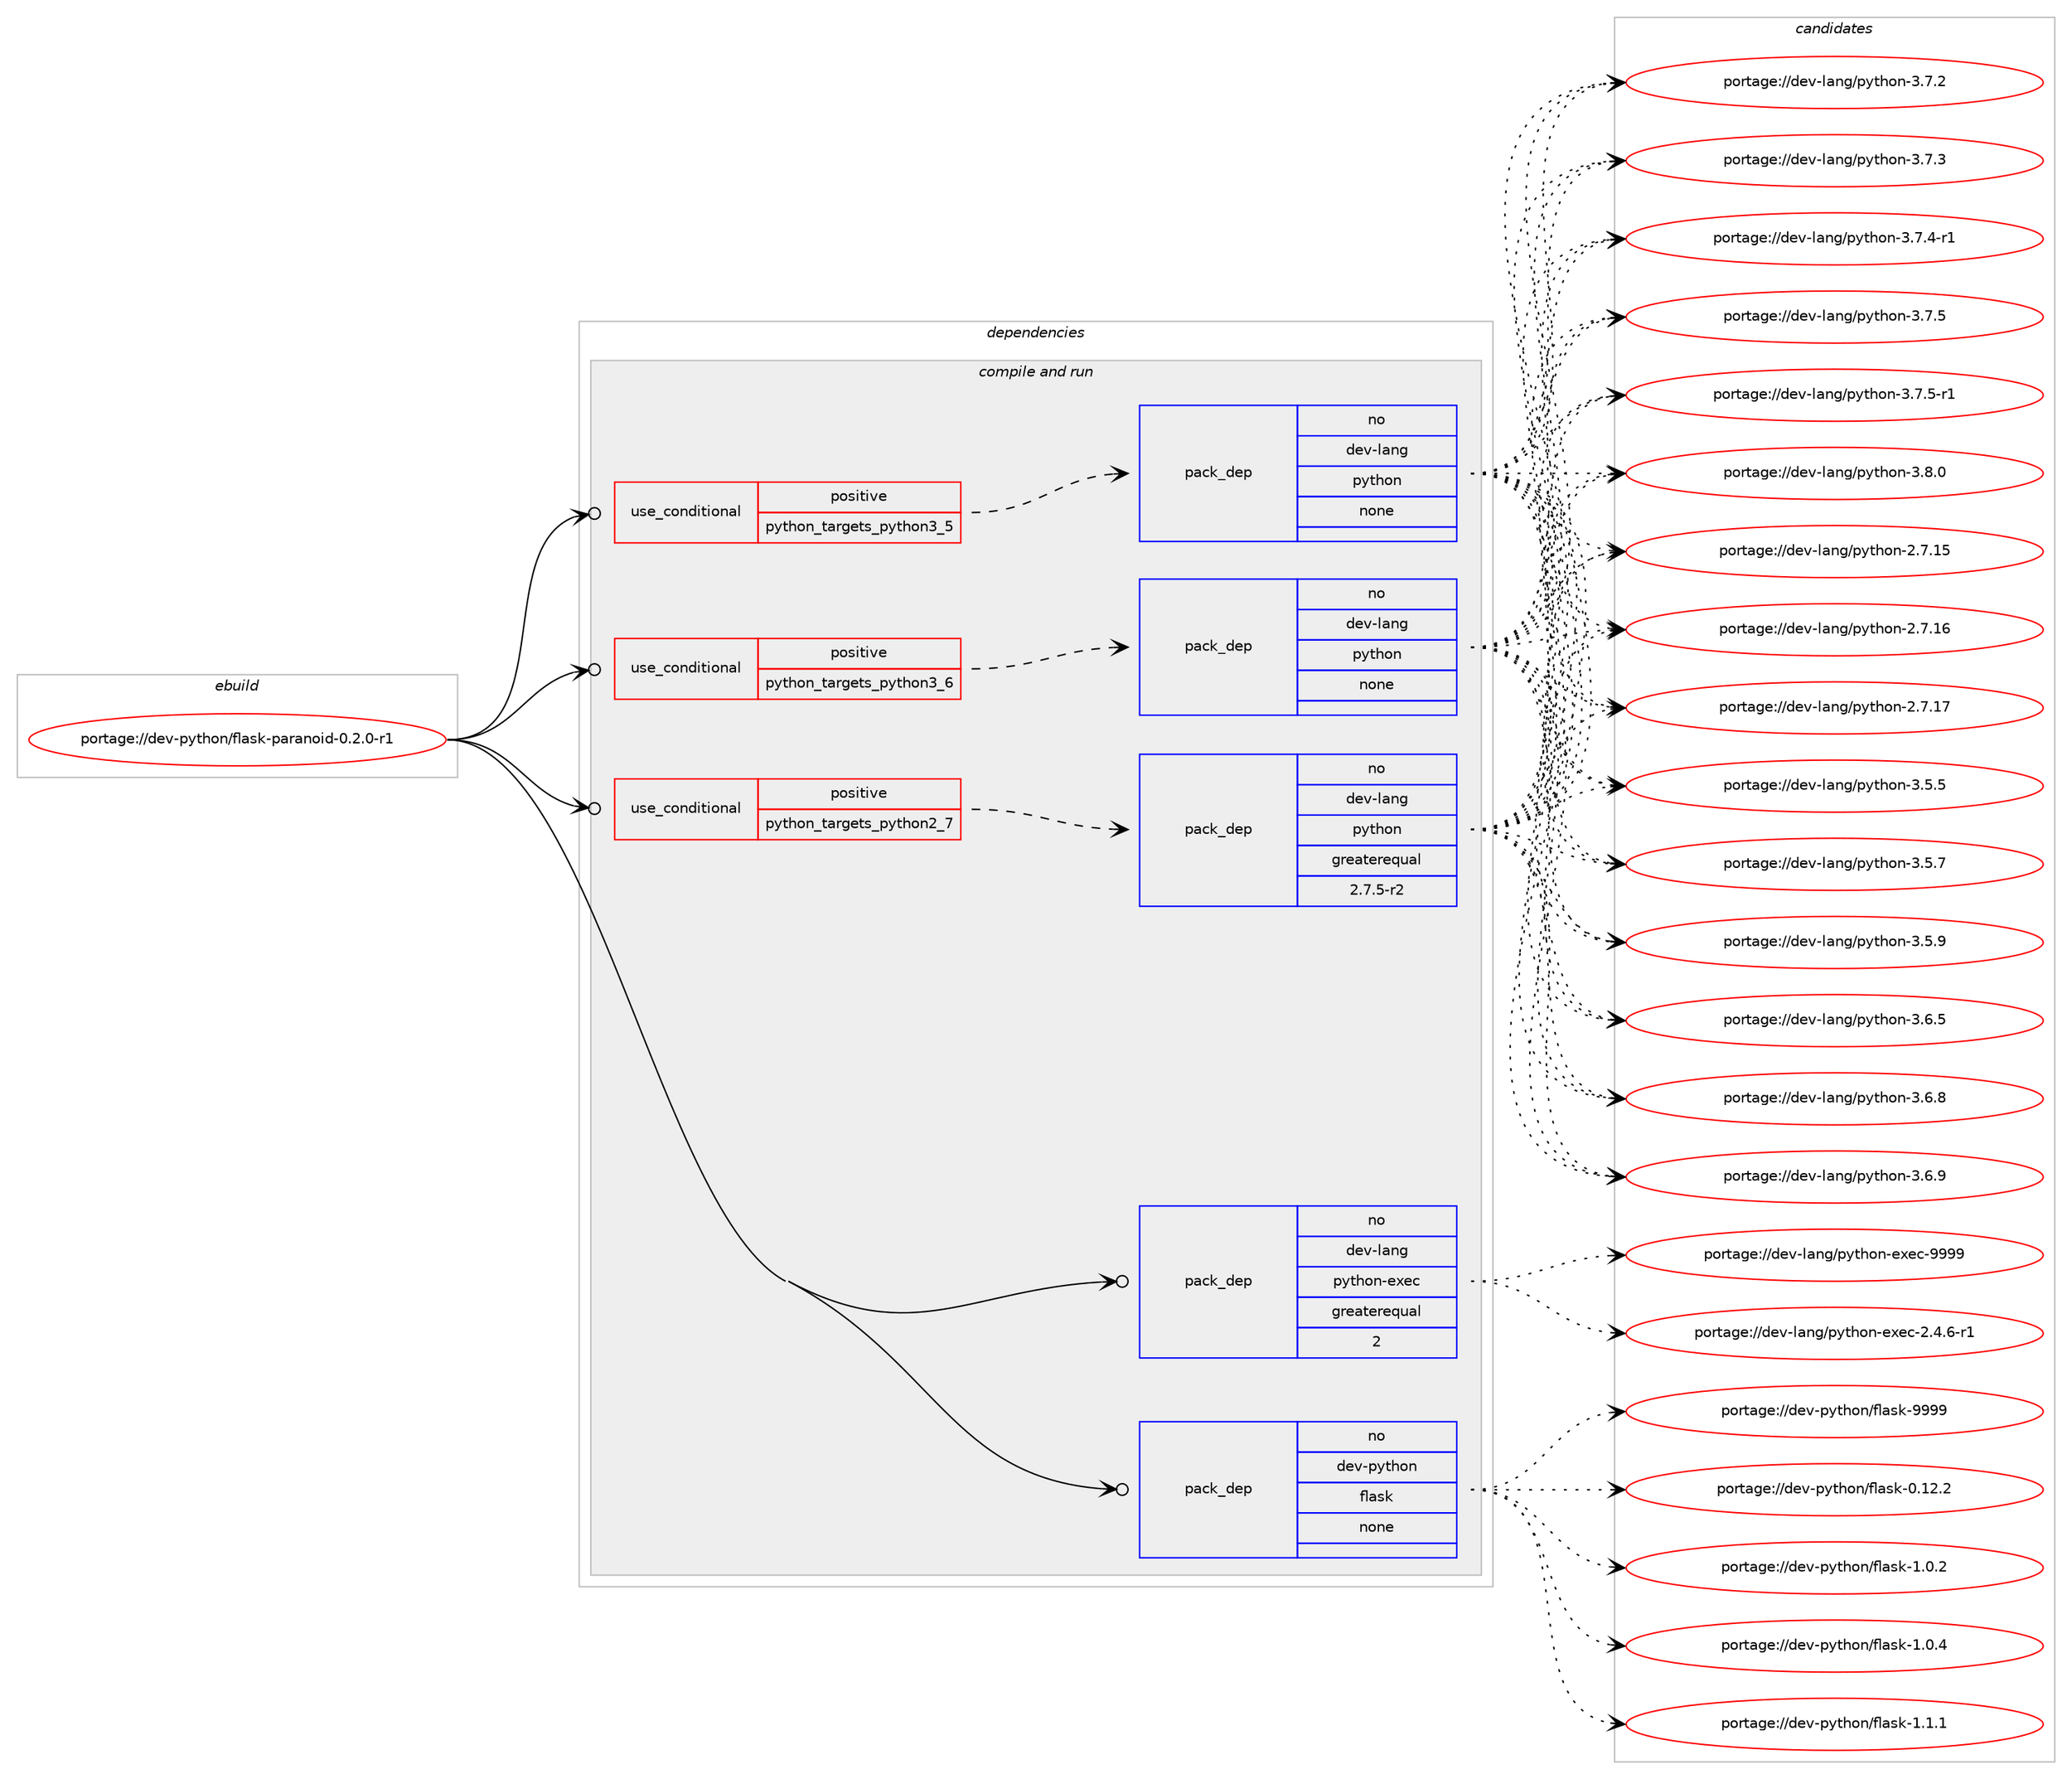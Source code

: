 digraph prolog {

# *************
# Graph options
# *************

newrank=true;
concentrate=true;
compound=true;
graph [rankdir=LR,fontname=Helvetica,fontsize=10,ranksep=1.5];#, ranksep=2.5, nodesep=0.2];
edge  [arrowhead=vee];
node  [fontname=Helvetica,fontsize=10];

# **********
# The ebuild
# **********

subgraph cluster_leftcol {
color=gray;
rank=same;
label=<<i>ebuild</i>>;
id [label="portage://dev-python/flask-paranoid-0.2.0-r1", color=red, width=4, href="../dev-python/flask-paranoid-0.2.0-r1.svg"];
}

# ****************
# The dependencies
# ****************

subgraph cluster_midcol {
color=gray;
label=<<i>dependencies</i>>;
subgraph cluster_compile {
fillcolor="#eeeeee";
style=filled;
label=<<i>compile</i>>;
}
subgraph cluster_compileandrun {
fillcolor="#eeeeee";
style=filled;
label=<<i>compile and run</i>>;
subgraph cond28794 {
dependency140025 [label=<<TABLE BORDER="0" CELLBORDER="1" CELLSPACING="0" CELLPADDING="4"><TR><TD ROWSPAN="3" CELLPADDING="10">use_conditional</TD></TR><TR><TD>positive</TD></TR><TR><TD>python_targets_python2_7</TD></TR></TABLE>>, shape=none, color=red];
subgraph pack107913 {
dependency140026 [label=<<TABLE BORDER="0" CELLBORDER="1" CELLSPACING="0" CELLPADDING="4" WIDTH="220"><TR><TD ROWSPAN="6" CELLPADDING="30">pack_dep</TD></TR><TR><TD WIDTH="110">no</TD></TR><TR><TD>dev-lang</TD></TR><TR><TD>python</TD></TR><TR><TD>greaterequal</TD></TR><TR><TD>2.7.5-r2</TD></TR></TABLE>>, shape=none, color=blue];
}
dependency140025:e -> dependency140026:w [weight=20,style="dashed",arrowhead="vee"];
}
id:e -> dependency140025:w [weight=20,style="solid",arrowhead="odotvee"];
subgraph cond28795 {
dependency140027 [label=<<TABLE BORDER="0" CELLBORDER="1" CELLSPACING="0" CELLPADDING="4"><TR><TD ROWSPAN="3" CELLPADDING="10">use_conditional</TD></TR><TR><TD>positive</TD></TR><TR><TD>python_targets_python3_5</TD></TR></TABLE>>, shape=none, color=red];
subgraph pack107914 {
dependency140028 [label=<<TABLE BORDER="0" CELLBORDER="1" CELLSPACING="0" CELLPADDING="4" WIDTH="220"><TR><TD ROWSPAN="6" CELLPADDING="30">pack_dep</TD></TR><TR><TD WIDTH="110">no</TD></TR><TR><TD>dev-lang</TD></TR><TR><TD>python</TD></TR><TR><TD>none</TD></TR><TR><TD></TD></TR></TABLE>>, shape=none, color=blue];
}
dependency140027:e -> dependency140028:w [weight=20,style="dashed",arrowhead="vee"];
}
id:e -> dependency140027:w [weight=20,style="solid",arrowhead="odotvee"];
subgraph cond28796 {
dependency140029 [label=<<TABLE BORDER="0" CELLBORDER="1" CELLSPACING="0" CELLPADDING="4"><TR><TD ROWSPAN="3" CELLPADDING="10">use_conditional</TD></TR><TR><TD>positive</TD></TR><TR><TD>python_targets_python3_6</TD></TR></TABLE>>, shape=none, color=red];
subgraph pack107915 {
dependency140030 [label=<<TABLE BORDER="0" CELLBORDER="1" CELLSPACING="0" CELLPADDING="4" WIDTH="220"><TR><TD ROWSPAN="6" CELLPADDING="30">pack_dep</TD></TR><TR><TD WIDTH="110">no</TD></TR><TR><TD>dev-lang</TD></TR><TR><TD>python</TD></TR><TR><TD>none</TD></TR><TR><TD></TD></TR></TABLE>>, shape=none, color=blue];
}
dependency140029:e -> dependency140030:w [weight=20,style="dashed",arrowhead="vee"];
}
id:e -> dependency140029:w [weight=20,style="solid",arrowhead="odotvee"];
subgraph pack107916 {
dependency140031 [label=<<TABLE BORDER="0" CELLBORDER="1" CELLSPACING="0" CELLPADDING="4" WIDTH="220"><TR><TD ROWSPAN="6" CELLPADDING="30">pack_dep</TD></TR><TR><TD WIDTH="110">no</TD></TR><TR><TD>dev-lang</TD></TR><TR><TD>python-exec</TD></TR><TR><TD>greaterequal</TD></TR><TR><TD>2</TD></TR></TABLE>>, shape=none, color=blue];
}
id:e -> dependency140031:w [weight=20,style="solid",arrowhead="odotvee"];
subgraph pack107917 {
dependency140032 [label=<<TABLE BORDER="0" CELLBORDER="1" CELLSPACING="0" CELLPADDING="4" WIDTH="220"><TR><TD ROWSPAN="6" CELLPADDING="30">pack_dep</TD></TR><TR><TD WIDTH="110">no</TD></TR><TR><TD>dev-python</TD></TR><TR><TD>flask</TD></TR><TR><TD>none</TD></TR><TR><TD></TD></TR></TABLE>>, shape=none, color=blue];
}
id:e -> dependency140032:w [weight=20,style="solid",arrowhead="odotvee"];
}
subgraph cluster_run {
fillcolor="#eeeeee";
style=filled;
label=<<i>run</i>>;
}
}

# **************
# The candidates
# **************

subgraph cluster_choices {
rank=same;
color=gray;
label=<<i>candidates</i>>;

subgraph choice107913 {
color=black;
nodesep=1;
choiceportage10010111845108971101034711212111610411111045504655464953 [label="portage://dev-lang/python-2.7.15", color=red, width=4,href="../dev-lang/python-2.7.15.svg"];
choiceportage10010111845108971101034711212111610411111045504655464954 [label="portage://dev-lang/python-2.7.16", color=red, width=4,href="../dev-lang/python-2.7.16.svg"];
choiceportage10010111845108971101034711212111610411111045504655464955 [label="portage://dev-lang/python-2.7.17", color=red, width=4,href="../dev-lang/python-2.7.17.svg"];
choiceportage100101118451089711010347112121116104111110455146534653 [label="portage://dev-lang/python-3.5.5", color=red, width=4,href="../dev-lang/python-3.5.5.svg"];
choiceportage100101118451089711010347112121116104111110455146534655 [label="portage://dev-lang/python-3.5.7", color=red, width=4,href="../dev-lang/python-3.5.7.svg"];
choiceportage100101118451089711010347112121116104111110455146534657 [label="portage://dev-lang/python-3.5.9", color=red, width=4,href="../dev-lang/python-3.5.9.svg"];
choiceportage100101118451089711010347112121116104111110455146544653 [label="portage://dev-lang/python-3.6.5", color=red, width=4,href="../dev-lang/python-3.6.5.svg"];
choiceportage100101118451089711010347112121116104111110455146544656 [label="portage://dev-lang/python-3.6.8", color=red, width=4,href="../dev-lang/python-3.6.8.svg"];
choiceportage100101118451089711010347112121116104111110455146544657 [label="portage://dev-lang/python-3.6.9", color=red, width=4,href="../dev-lang/python-3.6.9.svg"];
choiceportage100101118451089711010347112121116104111110455146554650 [label="portage://dev-lang/python-3.7.2", color=red, width=4,href="../dev-lang/python-3.7.2.svg"];
choiceportage100101118451089711010347112121116104111110455146554651 [label="portage://dev-lang/python-3.7.3", color=red, width=4,href="../dev-lang/python-3.7.3.svg"];
choiceportage1001011184510897110103471121211161041111104551465546524511449 [label="portage://dev-lang/python-3.7.4-r1", color=red, width=4,href="../dev-lang/python-3.7.4-r1.svg"];
choiceportage100101118451089711010347112121116104111110455146554653 [label="portage://dev-lang/python-3.7.5", color=red, width=4,href="../dev-lang/python-3.7.5.svg"];
choiceportage1001011184510897110103471121211161041111104551465546534511449 [label="portage://dev-lang/python-3.7.5-r1", color=red, width=4,href="../dev-lang/python-3.7.5-r1.svg"];
choiceportage100101118451089711010347112121116104111110455146564648 [label="portage://dev-lang/python-3.8.0", color=red, width=4,href="../dev-lang/python-3.8.0.svg"];
dependency140026:e -> choiceportage10010111845108971101034711212111610411111045504655464953:w [style=dotted,weight="100"];
dependency140026:e -> choiceportage10010111845108971101034711212111610411111045504655464954:w [style=dotted,weight="100"];
dependency140026:e -> choiceportage10010111845108971101034711212111610411111045504655464955:w [style=dotted,weight="100"];
dependency140026:e -> choiceportage100101118451089711010347112121116104111110455146534653:w [style=dotted,weight="100"];
dependency140026:e -> choiceportage100101118451089711010347112121116104111110455146534655:w [style=dotted,weight="100"];
dependency140026:e -> choiceportage100101118451089711010347112121116104111110455146534657:w [style=dotted,weight="100"];
dependency140026:e -> choiceportage100101118451089711010347112121116104111110455146544653:w [style=dotted,weight="100"];
dependency140026:e -> choiceportage100101118451089711010347112121116104111110455146544656:w [style=dotted,weight="100"];
dependency140026:e -> choiceportage100101118451089711010347112121116104111110455146544657:w [style=dotted,weight="100"];
dependency140026:e -> choiceportage100101118451089711010347112121116104111110455146554650:w [style=dotted,weight="100"];
dependency140026:e -> choiceportage100101118451089711010347112121116104111110455146554651:w [style=dotted,weight="100"];
dependency140026:e -> choiceportage1001011184510897110103471121211161041111104551465546524511449:w [style=dotted,weight="100"];
dependency140026:e -> choiceportage100101118451089711010347112121116104111110455146554653:w [style=dotted,weight="100"];
dependency140026:e -> choiceportage1001011184510897110103471121211161041111104551465546534511449:w [style=dotted,weight="100"];
dependency140026:e -> choiceportage100101118451089711010347112121116104111110455146564648:w [style=dotted,weight="100"];
}
subgraph choice107914 {
color=black;
nodesep=1;
choiceportage10010111845108971101034711212111610411111045504655464953 [label="portage://dev-lang/python-2.7.15", color=red, width=4,href="../dev-lang/python-2.7.15.svg"];
choiceportage10010111845108971101034711212111610411111045504655464954 [label="portage://dev-lang/python-2.7.16", color=red, width=4,href="../dev-lang/python-2.7.16.svg"];
choiceportage10010111845108971101034711212111610411111045504655464955 [label="portage://dev-lang/python-2.7.17", color=red, width=4,href="../dev-lang/python-2.7.17.svg"];
choiceportage100101118451089711010347112121116104111110455146534653 [label="portage://dev-lang/python-3.5.5", color=red, width=4,href="../dev-lang/python-3.5.5.svg"];
choiceportage100101118451089711010347112121116104111110455146534655 [label="portage://dev-lang/python-3.5.7", color=red, width=4,href="../dev-lang/python-3.5.7.svg"];
choiceportage100101118451089711010347112121116104111110455146534657 [label="portage://dev-lang/python-3.5.9", color=red, width=4,href="../dev-lang/python-3.5.9.svg"];
choiceportage100101118451089711010347112121116104111110455146544653 [label="portage://dev-lang/python-3.6.5", color=red, width=4,href="../dev-lang/python-3.6.5.svg"];
choiceportage100101118451089711010347112121116104111110455146544656 [label="portage://dev-lang/python-3.6.8", color=red, width=4,href="../dev-lang/python-3.6.8.svg"];
choiceportage100101118451089711010347112121116104111110455146544657 [label="portage://dev-lang/python-3.6.9", color=red, width=4,href="../dev-lang/python-3.6.9.svg"];
choiceportage100101118451089711010347112121116104111110455146554650 [label="portage://dev-lang/python-3.7.2", color=red, width=4,href="../dev-lang/python-3.7.2.svg"];
choiceportage100101118451089711010347112121116104111110455146554651 [label="portage://dev-lang/python-3.7.3", color=red, width=4,href="../dev-lang/python-3.7.3.svg"];
choiceportage1001011184510897110103471121211161041111104551465546524511449 [label="portage://dev-lang/python-3.7.4-r1", color=red, width=4,href="../dev-lang/python-3.7.4-r1.svg"];
choiceportage100101118451089711010347112121116104111110455146554653 [label="portage://dev-lang/python-3.7.5", color=red, width=4,href="../dev-lang/python-3.7.5.svg"];
choiceportage1001011184510897110103471121211161041111104551465546534511449 [label="portage://dev-lang/python-3.7.5-r1", color=red, width=4,href="../dev-lang/python-3.7.5-r1.svg"];
choiceportage100101118451089711010347112121116104111110455146564648 [label="portage://dev-lang/python-3.8.0", color=red, width=4,href="../dev-lang/python-3.8.0.svg"];
dependency140028:e -> choiceportage10010111845108971101034711212111610411111045504655464953:w [style=dotted,weight="100"];
dependency140028:e -> choiceportage10010111845108971101034711212111610411111045504655464954:w [style=dotted,weight="100"];
dependency140028:e -> choiceportage10010111845108971101034711212111610411111045504655464955:w [style=dotted,weight="100"];
dependency140028:e -> choiceportage100101118451089711010347112121116104111110455146534653:w [style=dotted,weight="100"];
dependency140028:e -> choiceportage100101118451089711010347112121116104111110455146534655:w [style=dotted,weight="100"];
dependency140028:e -> choiceportage100101118451089711010347112121116104111110455146534657:w [style=dotted,weight="100"];
dependency140028:e -> choiceportage100101118451089711010347112121116104111110455146544653:w [style=dotted,weight="100"];
dependency140028:e -> choiceportage100101118451089711010347112121116104111110455146544656:w [style=dotted,weight="100"];
dependency140028:e -> choiceportage100101118451089711010347112121116104111110455146544657:w [style=dotted,weight="100"];
dependency140028:e -> choiceportage100101118451089711010347112121116104111110455146554650:w [style=dotted,weight="100"];
dependency140028:e -> choiceportage100101118451089711010347112121116104111110455146554651:w [style=dotted,weight="100"];
dependency140028:e -> choiceportage1001011184510897110103471121211161041111104551465546524511449:w [style=dotted,weight="100"];
dependency140028:e -> choiceportage100101118451089711010347112121116104111110455146554653:w [style=dotted,weight="100"];
dependency140028:e -> choiceportage1001011184510897110103471121211161041111104551465546534511449:w [style=dotted,weight="100"];
dependency140028:e -> choiceportage100101118451089711010347112121116104111110455146564648:w [style=dotted,weight="100"];
}
subgraph choice107915 {
color=black;
nodesep=1;
choiceportage10010111845108971101034711212111610411111045504655464953 [label="portage://dev-lang/python-2.7.15", color=red, width=4,href="../dev-lang/python-2.7.15.svg"];
choiceportage10010111845108971101034711212111610411111045504655464954 [label="portage://dev-lang/python-2.7.16", color=red, width=4,href="../dev-lang/python-2.7.16.svg"];
choiceportage10010111845108971101034711212111610411111045504655464955 [label="portage://dev-lang/python-2.7.17", color=red, width=4,href="../dev-lang/python-2.7.17.svg"];
choiceportage100101118451089711010347112121116104111110455146534653 [label="portage://dev-lang/python-3.5.5", color=red, width=4,href="../dev-lang/python-3.5.5.svg"];
choiceportage100101118451089711010347112121116104111110455146534655 [label="portage://dev-lang/python-3.5.7", color=red, width=4,href="../dev-lang/python-3.5.7.svg"];
choiceportage100101118451089711010347112121116104111110455146534657 [label="portage://dev-lang/python-3.5.9", color=red, width=4,href="../dev-lang/python-3.5.9.svg"];
choiceportage100101118451089711010347112121116104111110455146544653 [label="portage://dev-lang/python-3.6.5", color=red, width=4,href="../dev-lang/python-3.6.5.svg"];
choiceportage100101118451089711010347112121116104111110455146544656 [label="portage://dev-lang/python-3.6.8", color=red, width=4,href="../dev-lang/python-3.6.8.svg"];
choiceportage100101118451089711010347112121116104111110455146544657 [label="portage://dev-lang/python-3.6.9", color=red, width=4,href="../dev-lang/python-3.6.9.svg"];
choiceportage100101118451089711010347112121116104111110455146554650 [label="portage://dev-lang/python-3.7.2", color=red, width=4,href="../dev-lang/python-3.7.2.svg"];
choiceportage100101118451089711010347112121116104111110455146554651 [label="portage://dev-lang/python-3.7.3", color=red, width=4,href="../dev-lang/python-3.7.3.svg"];
choiceportage1001011184510897110103471121211161041111104551465546524511449 [label="portage://dev-lang/python-3.7.4-r1", color=red, width=4,href="../dev-lang/python-3.7.4-r1.svg"];
choiceportage100101118451089711010347112121116104111110455146554653 [label="portage://dev-lang/python-3.7.5", color=red, width=4,href="../dev-lang/python-3.7.5.svg"];
choiceportage1001011184510897110103471121211161041111104551465546534511449 [label="portage://dev-lang/python-3.7.5-r1", color=red, width=4,href="../dev-lang/python-3.7.5-r1.svg"];
choiceportage100101118451089711010347112121116104111110455146564648 [label="portage://dev-lang/python-3.8.0", color=red, width=4,href="../dev-lang/python-3.8.0.svg"];
dependency140030:e -> choiceportage10010111845108971101034711212111610411111045504655464953:w [style=dotted,weight="100"];
dependency140030:e -> choiceportage10010111845108971101034711212111610411111045504655464954:w [style=dotted,weight="100"];
dependency140030:e -> choiceportage10010111845108971101034711212111610411111045504655464955:w [style=dotted,weight="100"];
dependency140030:e -> choiceportage100101118451089711010347112121116104111110455146534653:w [style=dotted,weight="100"];
dependency140030:e -> choiceportage100101118451089711010347112121116104111110455146534655:w [style=dotted,weight="100"];
dependency140030:e -> choiceportage100101118451089711010347112121116104111110455146534657:w [style=dotted,weight="100"];
dependency140030:e -> choiceportage100101118451089711010347112121116104111110455146544653:w [style=dotted,weight="100"];
dependency140030:e -> choiceportage100101118451089711010347112121116104111110455146544656:w [style=dotted,weight="100"];
dependency140030:e -> choiceportage100101118451089711010347112121116104111110455146544657:w [style=dotted,weight="100"];
dependency140030:e -> choiceportage100101118451089711010347112121116104111110455146554650:w [style=dotted,weight="100"];
dependency140030:e -> choiceportage100101118451089711010347112121116104111110455146554651:w [style=dotted,weight="100"];
dependency140030:e -> choiceportage1001011184510897110103471121211161041111104551465546524511449:w [style=dotted,weight="100"];
dependency140030:e -> choiceportage100101118451089711010347112121116104111110455146554653:w [style=dotted,weight="100"];
dependency140030:e -> choiceportage1001011184510897110103471121211161041111104551465546534511449:w [style=dotted,weight="100"];
dependency140030:e -> choiceportage100101118451089711010347112121116104111110455146564648:w [style=dotted,weight="100"];
}
subgraph choice107916 {
color=black;
nodesep=1;
choiceportage10010111845108971101034711212111610411111045101120101994550465246544511449 [label="portage://dev-lang/python-exec-2.4.6-r1", color=red, width=4,href="../dev-lang/python-exec-2.4.6-r1.svg"];
choiceportage10010111845108971101034711212111610411111045101120101994557575757 [label="portage://dev-lang/python-exec-9999", color=red, width=4,href="../dev-lang/python-exec-9999.svg"];
dependency140031:e -> choiceportage10010111845108971101034711212111610411111045101120101994550465246544511449:w [style=dotted,weight="100"];
dependency140031:e -> choiceportage10010111845108971101034711212111610411111045101120101994557575757:w [style=dotted,weight="100"];
}
subgraph choice107917 {
color=black;
nodesep=1;
choiceportage10010111845112121116104111110471021089711510745484649504650 [label="portage://dev-python/flask-0.12.2", color=red, width=4,href="../dev-python/flask-0.12.2.svg"];
choiceportage100101118451121211161041111104710210897115107454946484650 [label="portage://dev-python/flask-1.0.2", color=red, width=4,href="../dev-python/flask-1.0.2.svg"];
choiceportage100101118451121211161041111104710210897115107454946484652 [label="portage://dev-python/flask-1.0.4", color=red, width=4,href="../dev-python/flask-1.0.4.svg"];
choiceportage100101118451121211161041111104710210897115107454946494649 [label="portage://dev-python/flask-1.1.1", color=red, width=4,href="../dev-python/flask-1.1.1.svg"];
choiceportage1001011184511212111610411111047102108971151074557575757 [label="portage://dev-python/flask-9999", color=red, width=4,href="../dev-python/flask-9999.svg"];
dependency140032:e -> choiceportage10010111845112121116104111110471021089711510745484649504650:w [style=dotted,weight="100"];
dependency140032:e -> choiceportage100101118451121211161041111104710210897115107454946484650:w [style=dotted,weight="100"];
dependency140032:e -> choiceportage100101118451121211161041111104710210897115107454946484652:w [style=dotted,weight="100"];
dependency140032:e -> choiceportage100101118451121211161041111104710210897115107454946494649:w [style=dotted,weight="100"];
dependency140032:e -> choiceportage1001011184511212111610411111047102108971151074557575757:w [style=dotted,weight="100"];
}
}

}
